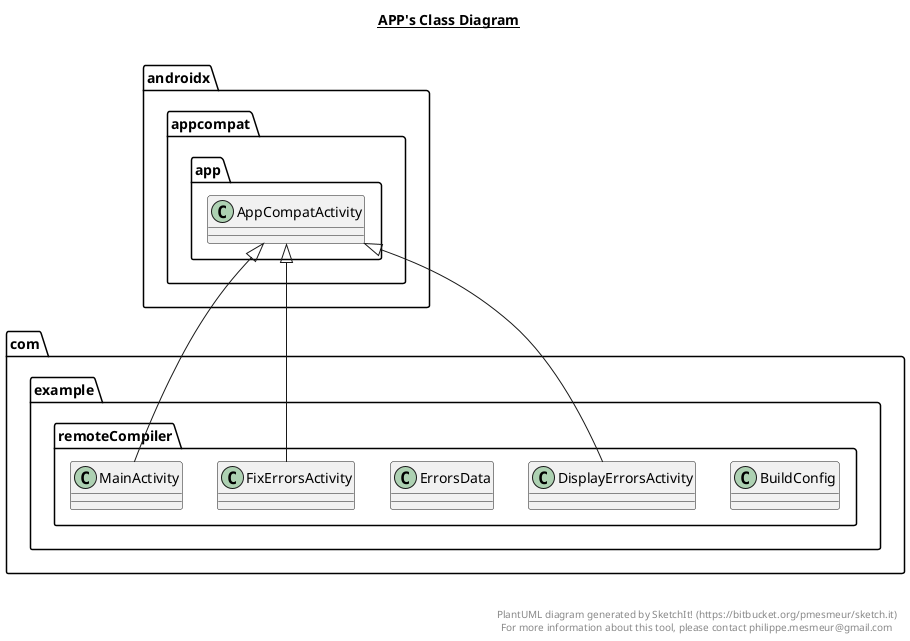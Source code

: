 @startuml

title __APP's Class Diagram__\n

  namespace com.example.remoteCompiler {
    class com.example.remoteCompiler.BuildConfig {
    }
  }
  

  namespace com.example.remoteCompiler {
    class com.example.remoteCompiler.DisplayErrorsActivity {
    }
  }
  

  namespace com.example.remoteCompiler {
    class com.example.remoteCompiler.ErrorsData {
    }
  }
  

  namespace com.example.remoteCompiler {
    class com.example.remoteCompiler.FixErrorsActivity {
    }
  }
  

  namespace com.example.remoteCompiler {
    class com.example.remoteCompiler.MainActivity {
    }
  }
  

  com.example.remoteCompiler.DisplayErrorsActivity -up-|> androidx.appcompat.app.AppCompatActivity
  com.example.remoteCompiler.FixErrorsActivity -up-|> androidx.appcompat.app.AppCompatActivity
  com.example.remoteCompiler.MainActivity -up-|> androidx.appcompat.app.AppCompatActivity


right footer


PlantUML diagram generated by SketchIt! (https://bitbucket.org/pmesmeur/sketch.it)
For more information about this tool, please contact philippe.mesmeur@gmail.com
endfooter

@enduml
